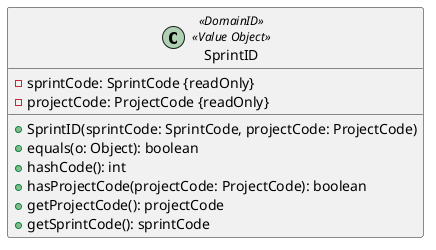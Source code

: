@startuml
'Attribute syntax: <visibility> <name> : <type> <multiplicity> = <default>
'Method syntax: <visibility> <name (parameter-list)> : <return-type> - For simplicity the type of the parameter-list is not specified

class SprintID <<DomainID>><<Value Object>>{
    - sprintCode: SprintCode {readOnly}
    - projectCode: ProjectCode {readOnly}

    + SprintID(sprintCode: SprintCode, projectCode: ProjectCode)
    + equals(o: Object): boolean
    + hashCode(): int
    + hasProjectCode(projectCode: ProjectCode): boolean
    + getProjectCode(): projectCode
    + getSprintCode(): sprintCode

}

@enduml